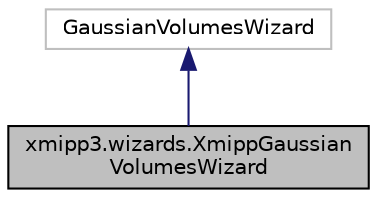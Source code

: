 digraph "xmipp3.wizards.XmippGaussianVolumesWizard"
{
  edge [fontname="Helvetica",fontsize="10",labelfontname="Helvetica",labelfontsize="10"];
  node [fontname="Helvetica",fontsize="10",shape=record];
  Node2 [label="xmipp3.wizards.XmippGaussian\lVolumesWizard",height=0.2,width=0.4,color="black", fillcolor="grey75", style="filled", fontcolor="black"];
  Node3 -> Node2 [dir="back",color="midnightblue",fontsize="10",style="solid",fontname="Helvetica"];
  Node3 [label="GaussianVolumesWizard",height=0.2,width=0.4,color="grey75", fillcolor="white", style="filled"];
}
